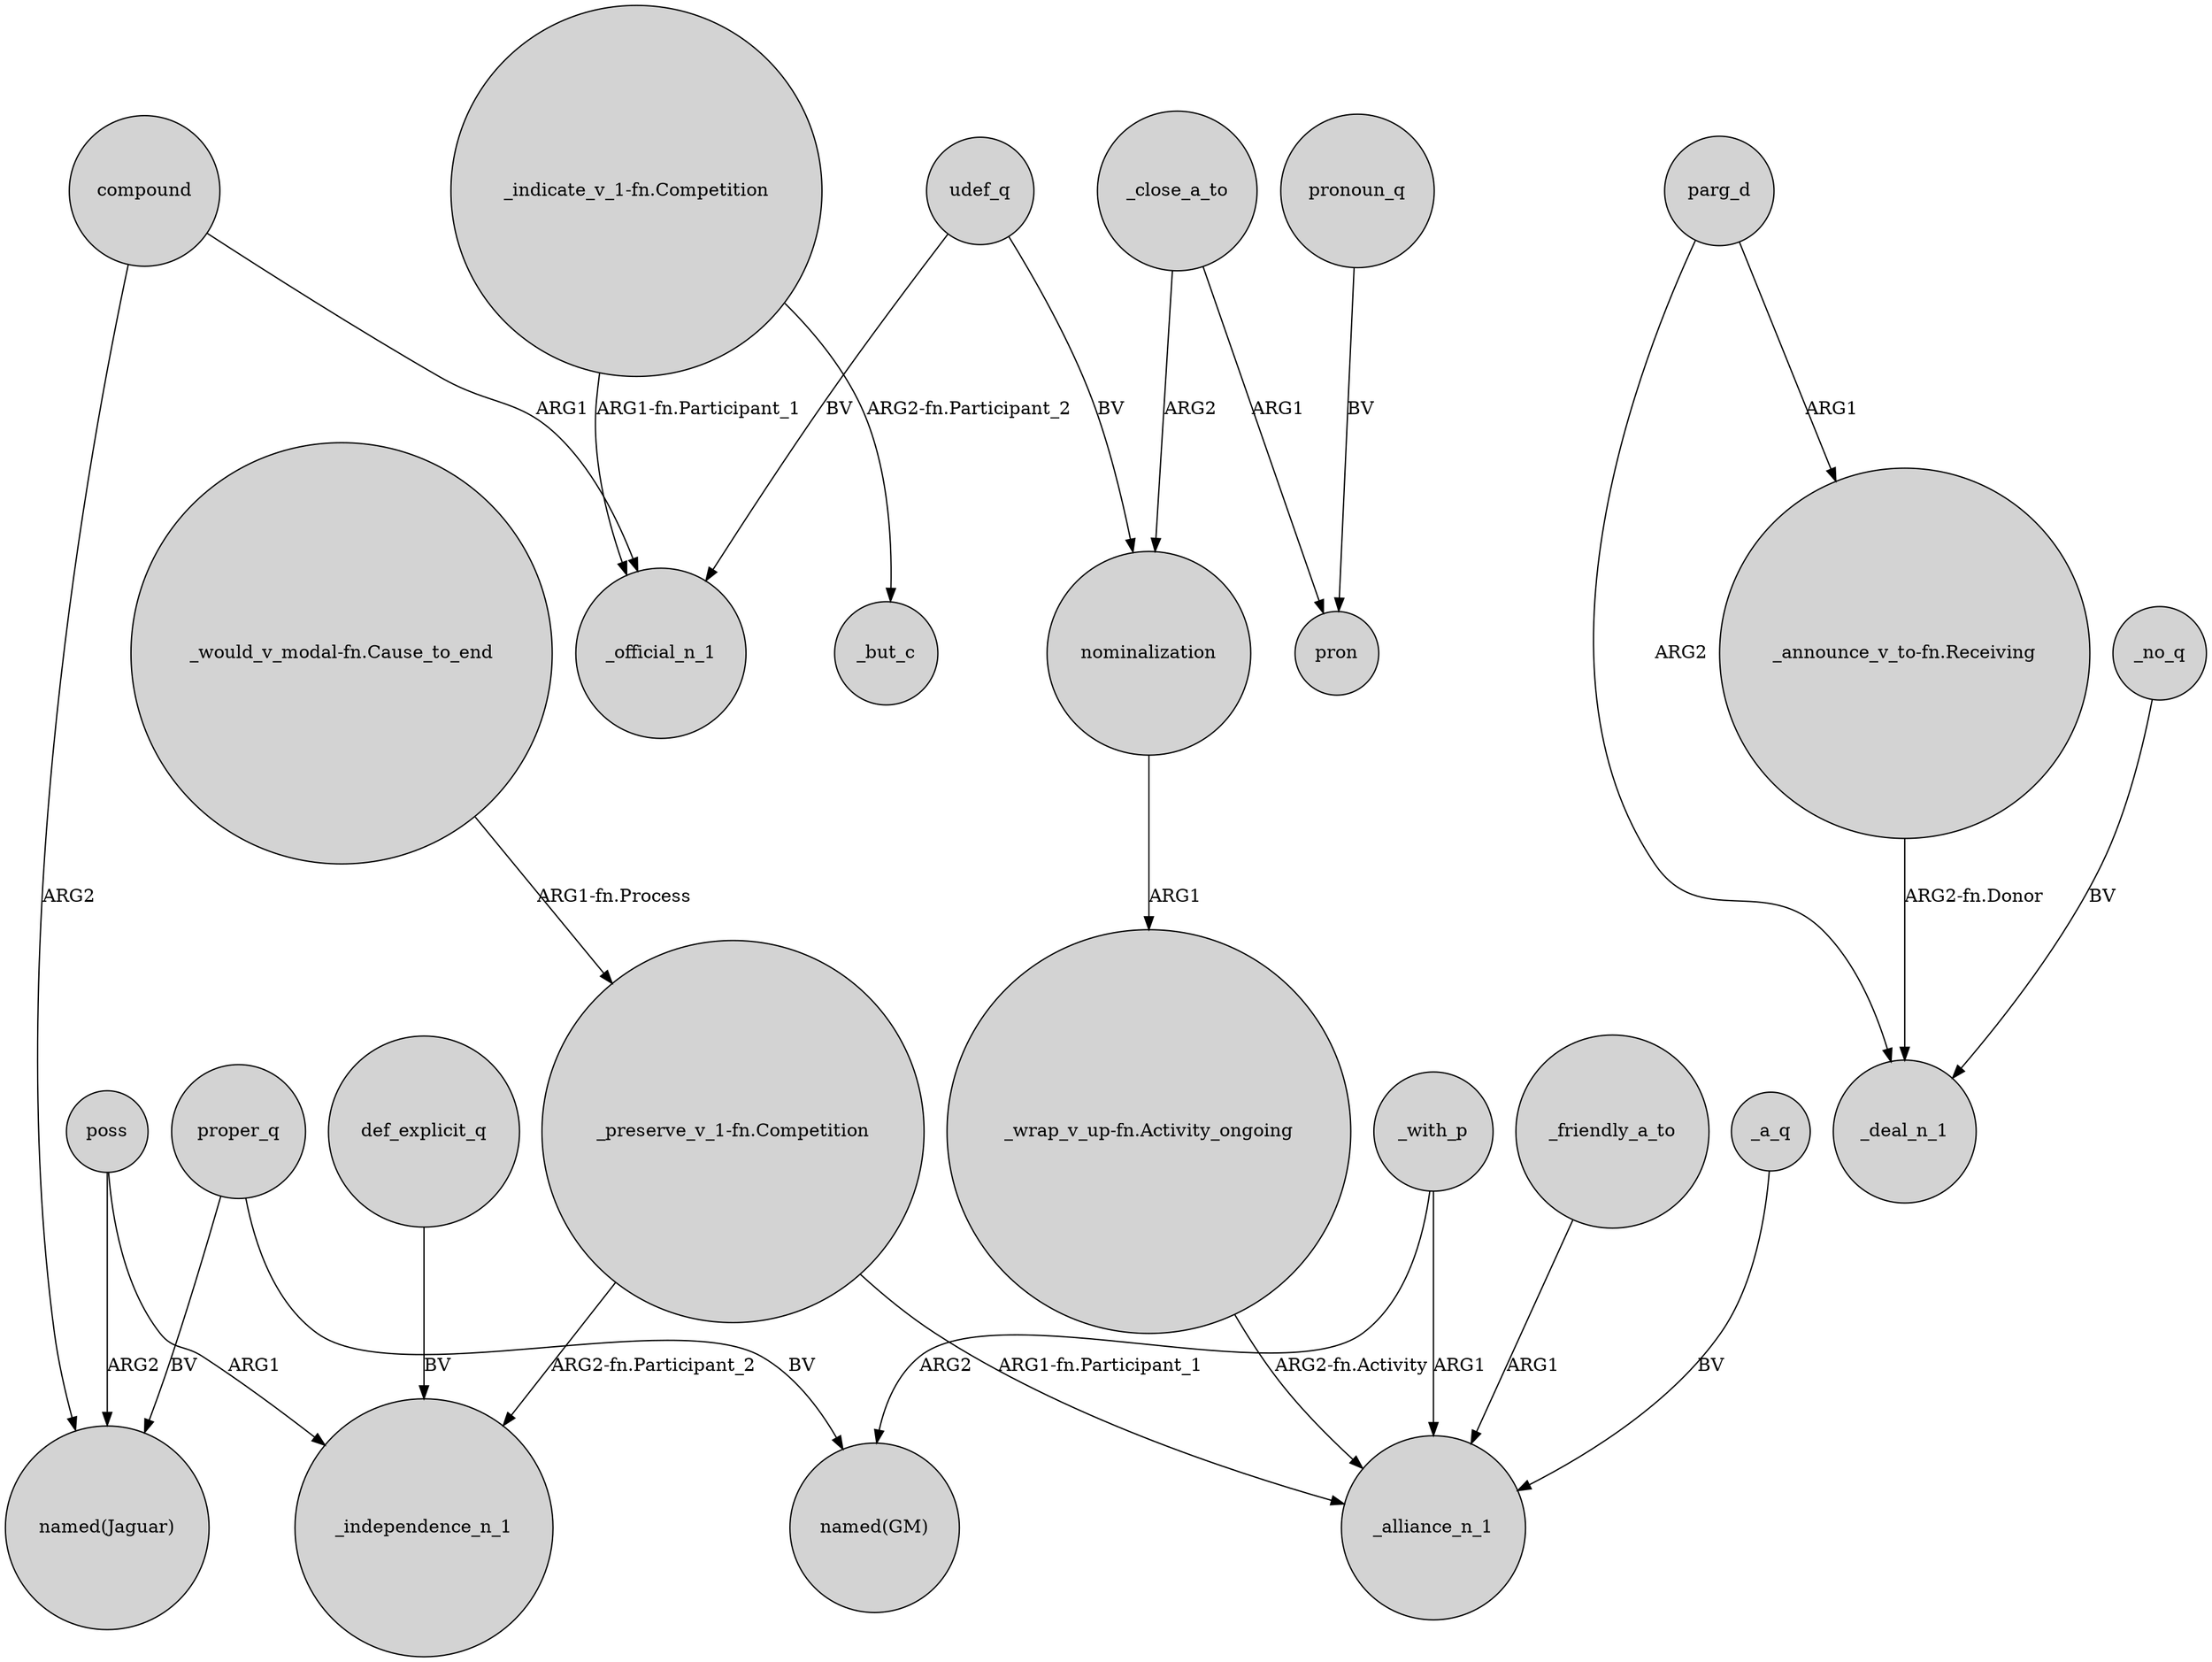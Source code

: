 digraph {
	node [shape=circle style=filled]
	"_preserve_v_1-fn.Competition" -> _independence_n_1 [label="ARG2-fn.Participant_2"]
	"_indicate_v_1-fn.Competition" -> _but_c [label="ARG2-fn.Participant_2"]
	"_would_v_modal-fn.Cause_to_end" -> "_preserve_v_1-fn.Competition" [label="ARG1-fn.Process"]
	_a_q -> _alliance_n_1 [label=BV]
	def_explicit_q -> _independence_n_1 [label=BV]
	"_wrap_v_up-fn.Activity_ongoing" -> _alliance_n_1 [label="ARG2-fn.Activity"]
	udef_q -> nominalization [label=BV]
	parg_d -> _deal_n_1 [label=ARG2]
	_with_p -> "named(GM)" [label=ARG2]
	proper_q -> "named(GM)" [label=BV]
	_no_q -> _deal_n_1 [label=BV]
	_close_a_to -> pron [label=ARG1]
	"_indicate_v_1-fn.Competition" -> _official_n_1 [label="ARG1-fn.Participant_1"]
	pronoun_q -> pron [label=BV]
	"_announce_v_to-fn.Receiving" -> _deal_n_1 [label="ARG2-fn.Donor"]
	compound -> "named(Jaguar)" [label=ARG2]
	poss -> "named(Jaguar)" [label=ARG2]
	proper_q -> "named(Jaguar)" [label=BV]
	_friendly_a_to -> _alliance_n_1 [label=ARG1]
	compound -> _official_n_1 [label=ARG1]
	"_preserve_v_1-fn.Competition" -> _alliance_n_1 [label="ARG1-fn.Participant_1"]
	nominalization -> "_wrap_v_up-fn.Activity_ongoing" [label=ARG1]
	udef_q -> _official_n_1 [label=BV]
	_close_a_to -> nominalization [label=ARG2]
	_with_p -> _alliance_n_1 [label=ARG1]
	parg_d -> "_announce_v_to-fn.Receiving" [label=ARG1]
	poss -> _independence_n_1 [label=ARG1]
}
